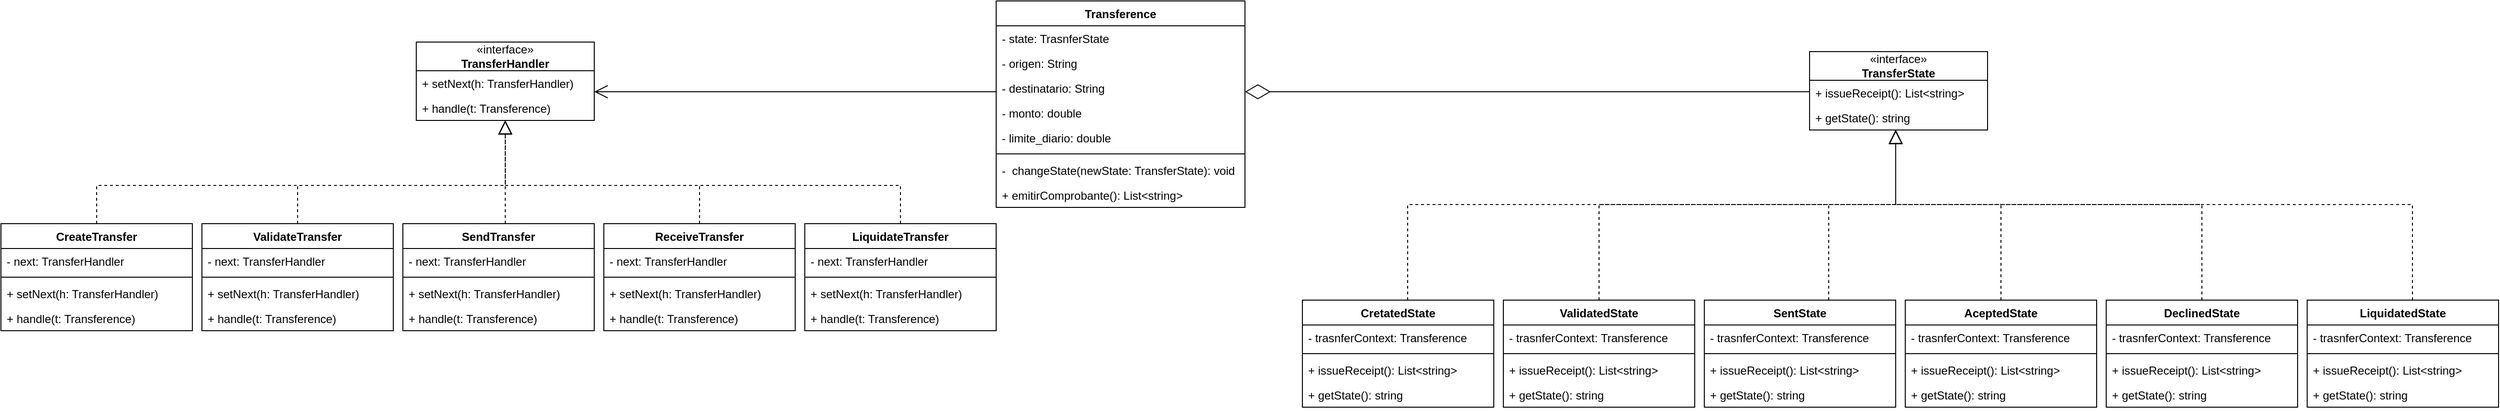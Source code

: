 <mxfile version="28.2.5">
  <diagram id="C5RBs43oDa-KdzZeNtuy" name="Page-1">
    <mxGraphModel dx="2316" dy="763" grid="1" gridSize="10" guides="1" tooltips="1" connect="1" arrows="1" fold="1" page="1" pageScale="1" pageWidth="827" pageHeight="1169" math="0" shadow="0">
      <root>
        <mxCell id="WIyWlLk6GJQsqaUBKTNV-0" />
        <mxCell id="WIyWlLk6GJQsqaUBKTNV-1" parent="WIyWlLk6GJQsqaUBKTNV-0" />
        <mxCell id="DVQdAIpatK4mYI48eg1U-0" value="«interface»&lt;br&gt;&lt;b&gt;TransferHandler&lt;/b&gt;" style="swimlane;fontStyle=0;childLayout=stackLayout;horizontal=1;startSize=30;fillColor=none;horizontalStack=0;resizeParent=1;resizeParentMax=0;resizeLast=0;collapsible=1;marginBottom=0;whiteSpace=wrap;html=1;" vertex="1" parent="WIyWlLk6GJQsqaUBKTNV-1">
          <mxGeometry x="334" y="60" width="186" height="82" as="geometry" />
        </mxCell>
        <mxCell id="DVQdAIpatK4mYI48eg1U-16" value="+ setNext(h: TransferHandler)" style="text;strokeColor=none;fillColor=none;align=left;verticalAlign=top;spacingLeft=4;spacingRight=4;overflow=hidden;rotatable=0;points=[[0,0.5],[1,0.5]];portConstraint=eastwest;whiteSpace=wrap;html=1;" vertex="1" parent="DVQdAIpatK4mYI48eg1U-0">
          <mxGeometry y="30" width="186" height="26" as="geometry" />
        </mxCell>
        <mxCell id="DVQdAIpatK4mYI48eg1U-1" value="+ handle(t: Transference)" style="text;strokeColor=none;fillColor=none;align=left;verticalAlign=top;spacingLeft=4;spacingRight=4;overflow=hidden;rotatable=0;points=[[0,0.5],[1,0.5]];portConstraint=eastwest;whiteSpace=wrap;html=1;" vertex="1" parent="DVQdAIpatK4mYI48eg1U-0">
          <mxGeometry y="56" width="186" height="26" as="geometry" />
        </mxCell>
        <mxCell id="DVQdAIpatK4mYI48eg1U-5" value="CreateTransfer" style="swimlane;fontStyle=1;align=center;verticalAlign=top;childLayout=stackLayout;horizontal=1;startSize=26;horizontalStack=0;resizeParent=1;resizeParentMax=0;resizeLast=0;collapsible=1;marginBottom=0;whiteSpace=wrap;html=1;" vertex="1" parent="WIyWlLk6GJQsqaUBKTNV-1">
          <mxGeometry x="-100" y="250" width="200" height="112" as="geometry" />
        </mxCell>
        <mxCell id="DVQdAIpatK4mYI48eg1U-6" value="- next: TransferHandler" style="text;strokeColor=none;fillColor=none;align=left;verticalAlign=top;spacingLeft=4;spacingRight=4;overflow=hidden;rotatable=0;points=[[0,0.5],[1,0.5]];portConstraint=eastwest;whiteSpace=wrap;html=1;" vertex="1" parent="DVQdAIpatK4mYI48eg1U-5">
          <mxGeometry y="26" width="200" height="26" as="geometry" />
        </mxCell>
        <mxCell id="DVQdAIpatK4mYI48eg1U-7" value="" style="line;strokeWidth=1;fillColor=none;align=left;verticalAlign=middle;spacingTop=-1;spacingLeft=3;spacingRight=3;rotatable=0;labelPosition=right;points=[];portConstraint=eastwest;strokeColor=inherit;" vertex="1" parent="DVQdAIpatK4mYI48eg1U-5">
          <mxGeometry y="52" width="200" height="8" as="geometry" />
        </mxCell>
        <mxCell id="DVQdAIpatK4mYI48eg1U-8" value="+ setNext(h: TransferHandler)" style="text;strokeColor=none;fillColor=none;align=left;verticalAlign=top;spacingLeft=4;spacingRight=4;overflow=hidden;rotatable=0;points=[[0,0.5],[1,0.5]];portConstraint=eastwest;whiteSpace=wrap;html=1;" vertex="1" parent="DVQdAIpatK4mYI48eg1U-5">
          <mxGeometry y="60" width="200" height="26" as="geometry" />
        </mxCell>
        <mxCell id="DVQdAIpatK4mYI48eg1U-25" value="+ handle(t: Transference)" style="text;strokeColor=none;fillColor=none;align=left;verticalAlign=top;spacingLeft=4;spacingRight=4;overflow=hidden;rotatable=0;points=[[0,0.5],[1,0.5]];portConstraint=eastwest;whiteSpace=wrap;html=1;" vertex="1" parent="DVQdAIpatK4mYI48eg1U-5">
          <mxGeometry y="86" width="200" height="26" as="geometry" />
        </mxCell>
        <mxCell id="DVQdAIpatK4mYI48eg1U-9" value="" style="endArrow=block;dashed=1;endFill=0;endSize=12;html=1;rounded=0;edgeStyle=orthogonalEdgeStyle;" edge="1" parent="WIyWlLk6GJQsqaUBKTNV-1" source="DVQdAIpatK4mYI48eg1U-5" target="DVQdAIpatK4mYI48eg1U-0">
          <mxGeometry width="160" relative="1" as="geometry">
            <mxPoint x="240" y="180" as="sourcePoint" />
            <mxPoint x="400" y="180" as="targetPoint" />
            <Array as="points">
              <mxPoint y="210" />
              <mxPoint x="427" y="210" />
            </Array>
          </mxGeometry>
        </mxCell>
        <mxCell id="DVQdAIpatK4mYI48eg1U-10" value="Transference" style="swimlane;fontStyle=1;align=center;verticalAlign=top;childLayout=stackLayout;horizontal=1;startSize=26;horizontalStack=0;resizeParent=1;resizeParentMax=0;resizeLast=0;collapsible=1;marginBottom=0;whiteSpace=wrap;html=1;" vertex="1" parent="WIyWlLk6GJQsqaUBKTNV-1">
          <mxGeometry x="940" y="17" width="260" height="216" as="geometry" />
        </mxCell>
        <mxCell id="DVQdAIpatK4mYI48eg1U-57" value="- state: TrasnferState" style="text;strokeColor=none;fillColor=none;align=left;verticalAlign=top;spacingLeft=4;spacingRight=4;overflow=hidden;rotatable=0;points=[[0,0.5],[1,0.5]];portConstraint=eastwest;whiteSpace=wrap;html=1;" vertex="1" parent="DVQdAIpatK4mYI48eg1U-10">
          <mxGeometry y="26" width="260" height="26" as="geometry" />
        </mxCell>
        <mxCell id="DVQdAIpatK4mYI48eg1U-11" value="- origen: String" style="text;strokeColor=none;fillColor=none;align=left;verticalAlign=top;spacingLeft=4;spacingRight=4;overflow=hidden;rotatable=0;points=[[0,0.5],[1,0.5]];portConstraint=eastwest;whiteSpace=wrap;html=1;" vertex="1" parent="DVQdAIpatK4mYI48eg1U-10">
          <mxGeometry y="52" width="260" height="26" as="geometry" />
        </mxCell>
        <mxCell id="DVQdAIpatK4mYI48eg1U-18" value="- destinatario: String" style="text;strokeColor=none;fillColor=none;align=left;verticalAlign=top;spacingLeft=4;spacingRight=4;overflow=hidden;rotatable=0;points=[[0,0.5],[1,0.5]];portConstraint=eastwest;whiteSpace=wrap;html=1;" vertex="1" parent="DVQdAIpatK4mYI48eg1U-10">
          <mxGeometry y="78" width="260" height="26" as="geometry" />
        </mxCell>
        <mxCell id="DVQdAIpatK4mYI48eg1U-32" value="- monto: double" style="text;strokeColor=none;fillColor=none;align=left;verticalAlign=top;spacingLeft=4;spacingRight=4;overflow=hidden;rotatable=0;points=[[0,0.5],[1,0.5]];portConstraint=eastwest;whiteSpace=wrap;html=1;" vertex="1" parent="DVQdAIpatK4mYI48eg1U-10">
          <mxGeometry y="104" width="260" height="26" as="geometry" />
        </mxCell>
        <mxCell id="DVQdAIpatK4mYI48eg1U-33" value="- limite_diario: double" style="text;strokeColor=none;fillColor=none;align=left;verticalAlign=top;spacingLeft=4;spacingRight=4;overflow=hidden;rotatable=0;points=[[0,0.5],[1,0.5]];portConstraint=eastwest;whiteSpace=wrap;html=1;" vertex="1" parent="DVQdAIpatK4mYI48eg1U-10">
          <mxGeometry y="130" width="260" height="26" as="geometry" />
        </mxCell>
        <mxCell id="DVQdAIpatK4mYI48eg1U-12" value="" style="line;strokeWidth=1;fillColor=none;align=left;verticalAlign=middle;spacingTop=-1;spacingLeft=3;spacingRight=3;rotatable=0;labelPosition=right;points=[];portConstraint=eastwest;strokeColor=inherit;" vertex="1" parent="DVQdAIpatK4mYI48eg1U-10">
          <mxGeometry y="156" width="260" height="8" as="geometry" />
        </mxCell>
        <mxCell id="DVQdAIpatK4mYI48eg1U-13" value="-&amp;nbsp; changeState(newState: TransferState): void" style="text;strokeColor=none;fillColor=none;align=left;verticalAlign=top;spacingLeft=4;spacingRight=4;overflow=hidden;rotatable=0;points=[[0,0.5],[1,0.5]];portConstraint=eastwest;whiteSpace=wrap;html=1;" vertex="1" parent="DVQdAIpatK4mYI48eg1U-10">
          <mxGeometry y="164" width="260" height="26" as="geometry" />
        </mxCell>
        <mxCell id="DVQdAIpatK4mYI48eg1U-58" value="+ emitirComprobante(): List&amp;lt;string&amp;gt;" style="text;strokeColor=none;fillColor=none;align=left;verticalAlign=top;spacingLeft=4;spacingRight=4;overflow=hidden;rotatable=0;points=[[0,0.5],[1,0.5]];portConstraint=eastwest;whiteSpace=wrap;html=1;" vertex="1" parent="DVQdAIpatK4mYI48eg1U-10">
          <mxGeometry y="190" width="260" height="26" as="geometry" />
        </mxCell>
        <mxCell id="DVQdAIpatK4mYI48eg1U-14" value="" style="endArrow=open;endFill=1;endSize=12;html=1;rounded=0;edgeStyle=orthogonalEdgeStyle;" edge="1" parent="WIyWlLk6GJQsqaUBKTNV-1" source="DVQdAIpatK4mYI48eg1U-10" target="DVQdAIpatK4mYI48eg1U-0">
          <mxGeometry width="160" relative="1" as="geometry">
            <mxPoint x="520" y="290" as="sourcePoint" />
            <mxPoint x="680" y="290" as="targetPoint" />
            <Array as="points">
              <mxPoint x="620" y="112" />
              <mxPoint x="620" y="112" />
            </Array>
          </mxGeometry>
        </mxCell>
        <mxCell id="DVQdAIpatK4mYI48eg1U-19" value="ValidateTransfer" style="swimlane;fontStyle=1;align=center;verticalAlign=top;childLayout=stackLayout;horizontal=1;startSize=26;horizontalStack=0;resizeParent=1;resizeParentMax=0;resizeLast=0;collapsible=1;marginBottom=0;whiteSpace=wrap;html=1;" vertex="1" parent="WIyWlLk6GJQsqaUBKTNV-1">
          <mxGeometry x="110" y="250" width="200" height="112" as="geometry" />
        </mxCell>
        <mxCell id="DVQdAIpatK4mYI48eg1U-20" value="- next: TransferHandler" style="text;strokeColor=none;fillColor=none;align=left;verticalAlign=top;spacingLeft=4;spacingRight=4;overflow=hidden;rotatable=0;points=[[0,0.5],[1,0.5]];portConstraint=eastwest;whiteSpace=wrap;html=1;" vertex="1" parent="DVQdAIpatK4mYI48eg1U-19">
          <mxGeometry y="26" width="200" height="26" as="geometry" />
        </mxCell>
        <mxCell id="DVQdAIpatK4mYI48eg1U-21" value="" style="line;strokeWidth=1;fillColor=none;align=left;verticalAlign=middle;spacingTop=-1;spacingLeft=3;spacingRight=3;rotatable=0;labelPosition=right;points=[];portConstraint=eastwest;strokeColor=inherit;" vertex="1" parent="DVQdAIpatK4mYI48eg1U-19">
          <mxGeometry y="52" width="200" height="8" as="geometry" />
        </mxCell>
        <mxCell id="DVQdAIpatK4mYI48eg1U-22" value="+ setNext(h: TransferHandler)" style="text;strokeColor=none;fillColor=none;align=left;verticalAlign=top;spacingLeft=4;spacingRight=4;overflow=hidden;rotatable=0;points=[[0,0.5],[1,0.5]];portConstraint=eastwest;whiteSpace=wrap;html=1;" vertex="1" parent="DVQdAIpatK4mYI48eg1U-19">
          <mxGeometry y="60" width="200" height="26" as="geometry" />
        </mxCell>
        <mxCell id="DVQdAIpatK4mYI48eg1U-26" value="+ handle(t: Transference)" style="text;strokeColor=none;fillColor=none;align=left;verticalAlign=top;spacingLeft=4;spacingRight=4;overflow=hidden;rotatable=0;points=[[0,0.5],[1,0.5]];portConstraint=eastwest;whiteSpace=wrap;html=1;" vertex="1" parent="DVQdAIpatK4mYI48eg1U-19">
          <mxGeometry y="86" width="200" height="26" as="geometry" />
        </mxCell>
        <mxCell id="DVQdAIpatK4mYI48eg1U-24" value="" style="endArrow=block;dashed=1;endFill=0;endSize=12;html=1;rounded=0;edgeStyle=orthogonalEdgeStyle;" edge="1" parent="WIyWlLk6GJQsqaUBKTNV-1" source="DVQdAIpatK4mYI48eg1U-19" target="DVQdAIpatK4mYI48eg1U-0">
          <mxGeometry width="160" relative="1" as="geometry">
            <mxPoint x="490" y="358" as="sourcePoint" />
            <mxPoint x="797" y="250" as="targetPoint" />
            <Array as="points">
              <mxPoint x="210" y="210" />
              <mxPoint x="427" y="210" />
            </Array>
          </mxGeometry>
        </mxCell>
        <mxCell id="DVQdAIpatK4mYI48eg1U-27" value="SendTransfer" style="swimlane;fontStyle=1;align=center;verticalAlign=top;childLayout=stackLayout;horizontal=1;startSize=26;horizontalStack=0;resizeParent=1;resizeParentMax=0;resizeLast=0;collapsible=1;marginBottom=0;whiteSpace=wrap;html=1;" vertex="1" parent="WIyWlLk6GJQsqaUBKTNV-1">
          <mxGeometry x="320" y="250" width="200" height="112" as="geometry" />
        </mxCell>
        <mxCell id="DVQdAIpatK4mYI48eg1U-28" value="- next: TransferHandler" style="text;strokeColor=none;fillColor=none;align=left;verticalAlign=top;spacingLeft=4;spacingRight=4;overflow=hidden;rotatable=0;points=[[0,0.5],[1,0.5]];portConstraint=eastwest;whiteSpace=wrap;html=1;" vertex="1" parent="DVQdAIpatK4mYI48eg1U-27">
          <mxGeometry y="26" width="200" height="26" as="geometry" />
        </mxCell>
        <mxCell id="DVQdAIpatK4mYI48eg1U-29" value="" style="line;strokeWidth=1;fillColor=none;align=left;verticalAlign=middle;spacingTop=-1;spacingLeft=3;spacingRight=3;rotatable=0;labelPosition=right;points=[];portConstraint=eastwest;strokeColor=inherit;" vertex="1" parent="DVQdAIpatK4mYI48eg1U-27">
          <mxGeometry y="52" width="200" height="8" as="geometry" />
        </mxCell>
        <mxCell id="DVQdAIpatK4mYI48eg1U-30" value="+ setNext(h: TransferHandler)" style="text;strokeColor=none;fillColor=none;align=left;verticalAlign=top;spacingLeft=4;spacingRight=4;overflow=hidden;rotatable=0;points=[[0,0.5],[1,0.5]];portConstraint=eastwest;whiteSpace=wrap;html=1;" vertex="1" parent="DVQdAIpatK4mYI48eg1U-27">
          <mxGeometry y="60" width="200" height="26" as="geometry" />
        </mxCell>
        <mxCell id="DVQdAIpatK4mYI48eg1U-31" value="+ handle(t: Transference)" style="text;strokeColor=none;fillColor=none;align=left;verticalAlign=top;spacingLeft=4;spacingRight=4;overflow=hidden;rotatable=0;points=[[0,0.5],[1,0.5]];portConstraint=eastwest;whiteSpace=wrap;html=1;" vertex="1" parent="DVQdAIpatK4mYI48eg1U-27">
          <mxGeometry y="86" width="200" height="26" as="geometry" />
        </mxCell>
        <mxCell id="DVQdAIpatK4mYI48eg1U-34" value="" style="endArrow=block;dashed=1;endFill=0;endSize=12;html=1;rounded=0;edgeStyle=orthogonalEdgeStyle;" edge="1" parent="WIyWlLk6GJQsqaUBKTNV-1" source="DVQdAIpatK4mYI48eg1U-27" target="DVQdAIpatK4mYI48eg1U-0">
          <mxGeometry width="160" relative="1" as="geometry">
            <mxPoint x="300" y="338" as="sourcePoint" />
            <mxPoint x="417" y="230" as="targetPoint" />
            <Array as="points">
              <mxPoint x="427" y="230" />
              <mxPoint x="427" y="230" />
            </Array>
          </mxGeometry>
        </mxCell>
        <mxCell id="DVQdAIpatK4mYI48eg1U-35" value="ReceiveTransfer" style="swimlane;fontStyle=1;align=center;verticalAlign=top;childLayout=stackLayout;horizontal=1;startSize=26;horizontalStack=0;resizeParent=1;resizeParentMax=0;resizeLast=0;collapsible=1;marginBottom=0;whiteSpace=wrap;html=1;" vertex="1" parent="WIyWlLk6GJQsqaUBKTNV-1">
          <mxGeometry x="530" y="250" width="200" height="112" as="geometry" />
        </mxCell>
        <mxCell id="DVQdAIpatK4mYI48eg1U-36" value="- next: TransferHandler" style="text;strokeColor=none;fillColor=none;align=left;verticalAlign=top;spacingLeft=4;spacingRight=4;overflow=hidden;rotatable=0;points=[[0,0.5],[1,0.5]];portConstraint=eastwest;whiteSpace=wrap;html=1;" vertex="1" parent="DVQdAIpatK4mYI48eg1U-35">
          <mxGeometry y="26" width="200" height="26" as="geometry" />
        </mxCell>
        <mxCell id="DVQdAIpatK4mYI48eg1U-37" value="" style="line;strokeWidth=1;fillColor=none;align=left;verticalAlign=middle;spacingTop=-1;spacingLeft=3;spacingRight=3;rotatable=0;labelPosition=right;points=[];portConstraint=eastwest;strokeColor=inherit;" vertex="1" parent="DVQdAIpatK4mYI48eg1U-35">
          <mxGeometry y="52" width="200" height="8" as="geometry" />
        </mxCell>
        <mxCell id="DVQdAIpatK4mYI48eg1U-38" value="+ setNext(h: TransferHandler)" style="text;strokeColor=none;fillColor=none;align=left;verticalAlign=top;spacingLeft=4;spacingRight=4;overflow=hidden;rotatable=0;points=[[0,0.5],[1,0.5]];portConstraint=eastwest;whiteSpace=wrap;html=1;" vertex="1" parent="DVQdAIpatK4mYI48eg1U-35">
          <mxGeometry y="60" width="200" height="26" as="geometry" />
        </mxCell>
        <mxCell id="DVQdAIpatK4mYI48eg1U-39" value="+ handle(t: Transference)" style="text;strokeColor=none;fillColor=none;align=left;verticalAlign=top;spacingLeft=4;spacingRight=4;overflow=hidden;rotatable=0;points=[[0,0.5],[1,0.5]];portConstraint=eastwest;whiteSpace=wrap;html=1;" vertex="1" parent="DVQdAIpatK4mYI48eg1U-35">
          <mxGeometry y="86" width="200" height="26" as="geometry" />
        </mxCell>
        <mxCell id="DVQdAIpatK4mYI48eg1U-40" value="" style="endArrow=block;dashed=1;endFill=0;endSize=12;html=1;rounded=0;edgeStyle=orthogonalEdgeStyle;" edge="1" parent="WIyWlLk6GJQsqaUBKTNV-1" source="DVQdAIpatK4mYI48eg1U-35" target="DVQdAIpatK4mYI48eg1U-0">
          <mxGeometry width="160" relative="1" as="geometry">
            <mxPoint x="613" y="318" as="sourcePoint" />
            <mxPoint x="520" y="210" as="targetPoint" />
            <Array as="points">
              <mxPoint x="630" y="210" />
              <mxPoint x="427" y="210" />
            </Array>
          </mxGeometry>
        </mxCell>
        <mxCell id="DVQdAIpatK4mYI48eg1U-48" value="«interface»&lt;br&gt;&lt;b&gt;TransferState&lt;/b&gt;" style="swimlane;fontStyle=0;childLayout=stackLayout;horizontal=1;startSize=30;fillColor=none;horizontalStack=0;resizeParent=1;resizeParentMax=0;resizeLast=0;collapsible=1;marginBottom=0;whiteSpace=wrap;html=1;" vertex="1" parent="WIyWlLk6GJQsqaUBKTNV-1">
          <mxGeometry x="1790" y="70" width="186" height="82" as="geometry" />
        </mxCell>
        <mxCell id="DVQdAIpatK4mYI48eg1U-49" value="+ issueReceipt(): List&amp;lt;string&amp;gt;" style="text;strokeColor=none;fillColor=none;align=left;verticalAlign=top;spacingLeft=4;spacingRight=4;overflow=hidden;rotatable=0;points=[[0,0.5],[1,0.5]];portConstraint=eastwest;whiteSpace=wrap;html=1;" vertex="1" parent="DVQdAIpatK4mYI48eg1U-48">
          <mxGeometry y="30" width="186" height="26" as="geometry" />
        </mxCell>
        <mxCell id="DVQdAIpatK4mYI48eg1U-50" value="+ getState(): string" style="text;strokeColor=none;fillColor=none;align=left;verticalAlign=top;spacingLeft=4;spacingRight=4;overflow=hidden;rotatable=0;points=[[0,0.5],[1,0.5]];portConstraint=eastwest;whiteSpace=wrap;html=1;" vertex="1" parent="DVQdAIpatK4mYI48eg1U-48">
          <mxGeometry y="56" width="186" height="26" as="geometry" />
        </mxCell>
        <mxCell id="DVQdAIpatK4mYI48eg1U-51" value="ValidatedState" style="swimlane;fontStyle=1;align=center;verticalAlign=top;childLayout=stackLayout;horizontal=1;startSize=26;horizontalStack=0;resizeParent=1;resizeParentMax=0;resizeLast=0;collapsible=1;marginBottom=0;whiteSpace=wrap;html=1;" vertex="1" parent="WIyWlLk6GJQsqaUBKTNV-1">
          <mxGeometry x="1470" y="330" width="200" height="112" as="geometry" />
        </mxCell>
        <mxCell id="DVQdAIpatK4mYI48eg1U-52" value="- trasnferContext: Transference" style="text;strokeColor=none;fillColor=none;align=left;verticalAlign=top;spacingLeft=4;spacingRight=4;overflow=hidden;rotatable=0;points=[[0,0.5],[1,0.5]];portConstraint=eastwest;whiteSpace=wrap;html=1;" vertex="1" parent="DVQdAIpatK4mYI48eg1U-51">
          <mxGeometry y="26" width="200" height="26" as="geometry" />
        </mxCell>
        <mxCell id="DVQdAIpatK4mYI48eg1U-53" value="" style="line;strokeWidth=1;fillColor=none;align=left;verticalAlign=middle;spacingTop=-1;spacingLeft=3;spacingRight=3;rotatable=0;labelPosition=right;points=[];portConstraint=eastwest;strokeColor=inherit;" vertex="1" parent="DVQdAIpatK4mYI48eg1U-51">
          <mxGeometry y="52" width="200" height="8" as="geometry" />
        </mxCell>
        <mxCell id="DVQdAIpatK4mYI48eg1U-65" value="+ issueReceipt(): List&amp;lt;string&amp;gt;" style="text;strokeColor=none;fillColor=none;align=left;verticalAlign=top;spacingLeft=4;spacingRight=4;overflow=hidden;rotatable=0;points=[[0,0.5],[1,0.5]];portConstraint=eastwest;whiteSpace=wrap;html=1;" vertex="1" parent="DVQdAIpatK4mYI48eg1U-51">
          <mxGeometry y="60" width="200" height="26" as="geometry" />
        </mxCell>
        <mxCell id="DVQdAIpatK4mYI48eg1U-66" value="+ getState(): string" style="text;strokeColor=none;fillColor=none;align=left;verticalAlign=top;spacingLeft=4;spacingRight=4;overflow=hidden;rotatable=0;points=[[0,0.5],[1,0.5]];portConstraint=eastwest;whiteSpace=wrap;html=1;" vertex="1" parent="DVQdAIpatK4mYI48eg1U-51">
          <mxGeometry y="86" width="200" height="26" as="geometry" />
        </mxCell>
        <mxCell id="DVQdAIpatK4mYI48eg1U-56" value="" style="endArrow=diamondThin;endFill=0;endSize=24;html=1;rounded=0;edgeStyle=orthogonalEdgeStyle;" edge="1" parent="WIyWlLk6GJQsqaUBKTNV-1" source="DVQdAIpatK4mYI48eg1U-48" target="DVQdAIpatK4mYI48eg1U-10">
          <mxGeometry width="160" relative="1" as="geometry">
            <mxPoint x="1200" y="110" as="sourcePoint" />
            <mxPoint x="1360" y="110" as="targetPoint" />
            <Array as="points">
              <mxPoint x="1300" y="112" />
              <mxPoint x="1300" y="112" />
            </Array>
          </mxGeometry>
        </mxCell>
        <mxCell id="DVQdAIpatK4mYI48eg1U-60" value="SentState" style="swimlane;fontStyle=1;align=center;verticalAlign=top;childLayout=stackLayout;horizontal=1;startSize=26;horizontalStack=0;resizeParent=1;resizeParentMax=0;resizeLast=0;collapsible=1;marginBottom=0;whiteSpace=wrap;html=1;" vertex="1" parent="WIyWlLk6GJQsqaUBKTNV-1">
          <mxGeometry x="1680" y="330" width="200" height="112" as="geometry" />
        </mxCell>
        <mxCell id="DVQdAIpatK4mYI48eg1U-61" value="- trasnferContext: Transference" style="text;strokeColor=none;fillColor=none;align=left;verticalAlign=top;spacingLeft=4;spacingRight=4;overflow=hidden;rotatable=0;points=[[0,0.5],[1,0.5]];portConstraint=eastwest;whiteSpace=wrap;html=1;" vertex="1" parent="DVQdAIpatK4mYI48eg1U-60">
          <mxGeometry y="26" width="200" height="26" as="geometry" />
        </mxCell>
        <mxCell id="DVQdAIpatK4mYI48eg1U-62" value="" style="line;strokeWidth=1;fillColor=none;align=left;verticalAlign=middle;spacingTop=-1;spacingLeft=3;spacingRight=3;rotatable=0;labelPosition=right;points=[];portConstraint=eastwest;strokeColor=inherit;" vertex="1" parent="DVQdAIpatK4mYI48eg1U-60">
          <mxGeometry y="52" width="200" height="8" as="geometry" />
        </mxCell>
        <mxCell id="DVQdAIpatK4mYI48eg1U-82" value="+ issueReceipt(): List&amp;lt;string&amp;gt;" style="text;strokeColor=none;fillColor=none;align=left;verticalAlign=top;spacingLeft=4;spacingRight=4;overflow=hidden;rotatable=0;points=[[0,0.5],[1,0.5]];portConstraint=eastwest;whiteSpace=wrap;html=1;" vertex="1" parent="DVQdAIpatK4mYI48eg1U-60">
          <mxGeometry y="60" width="200" height="26" as="geometry" />
        </mxCell>
        <mxCell id="DVQdAIpatK4mYI48eg1U-85" value="+ getState(): string" style="text;strokeColor=none;fillColor=none;align=left;verticalAlign=top;spacingLeft=4;spacingRight=4;overflow=hidden;rotatable=0;points=[[0,0.5],[1,0.5]];portConstraint=eastwest;whiteSpace=wrap;html=1;" vertex="1" parent="DVQdAIpatK4mYI48eg1U-60">
          <mxGeometry y="86" width="200" height="26" as="geometry" />
        </mxCell>
        <mxCell id="DVQdAIpatK4mYI48eg1U-67" value="AceptedState" style="swimlane;fontStyle=1;align=center;verticalAlign=top;childLayout=stackLayout;horizontal=1;startSize=26;horizontalStack=0;resizeParent=1;resizeParentMax=0;resizeLast=0;collapsible=1;marginBottom=0;whiteSpace=wrap;html=1;" vertex="1" parent="WIyWlLk6GJQsqaUBKTNV-1">
          <mxGeometry x="1890" y="330" width="200" height="112" as="geometry" />
        </mxCell>
        <mxCell id="DVQdAIpatK4mYI48eg1U-68" value="- trasnferContext: Transference" style="text;strokeColor=none;fillColor=none;align=left;verticalAlign=top;spacingLeft=4;spacingRight=4;overflow=hidden;rotatable=0;points=[[0,0.5],[1,0.5]];portConstraint=eastwest;whiteSpace=wrap;html=1;" vertex="1" parent="DVQdAIpatK4mYI48eg1U-67">
          <mxGeometry y="26" width="200" height="26" as="geometry" />
        </mxCell>
        <mxCell id="DVQdAIpatK4mYI48eg1U-69" value="" style="line;strokeWidth=1;fillColor=none;align=left;verticalAlign=middle;spacingTop=-1;spacingLeft=3;spacingRight=3;rotatable=0;labelPosition=right;points=[];portConstraint=eastwest;strokeColor=inherit;" vertex="1" parent="DVQdAIpatK4mYI48eg1U-67">
          <mxGeometry y="52" width="200" height="8" as="geometry" />
        </mxCell>
        <mxCell id="DVQdAIpatK4mYI48eg1U-83" value="+ issueReceipt(): List&amp;lt;string&amp;gt;" style="text;strokeColor=none;fillColor=none;align=left;verticalAlign=top;spacingLeft=4;spacingRight=4;overflow=hidden;rotatable=0;points=[[0,0.5],[1,0.5]];portConstraint=eastwest;whiteSpace=wrap;html=1;" vertex="1" parent="DVQdAIpatK4mYI48eg1U-67">
          <mxGeometry y="60" width="200" height="26" as="geometry" />
        </mxCell>
        <mxCell id="DVQdAIpatK4mYI48eg1U-86" value="+ getState(): string" style="text;strokeColor=none;fillColor=none;align=left;verticalAlign=top;spacingLeft=4;spacingRight=4;overflow=hidden;rotatable=0;points=[[0,0.5],[1,0.5]];portConstraint=eastwest;whiteSpace=wrap;html=1;" vertex="1" parent="DVQdAIpatK4mYI48eg1U-67">
          <mxGeometry y="86" width="200" height="26" as="geometry" />
        </mxCell>
        <mxCell id="DVQdAIpatK4mYI48eg1U-72" value="DeclinedState" style="swimlane;fontStyle=1;align=center;verticalAlign=top;childLayout=stackLayout;horizontal=1;startSize=26;horizontalStack=0;resizeParent=1;resizeParentMax=0;resizeLast=0;collapsible=1;marginBottom=0;whiteSpace=wrap;html=1;" vertex="1" parent="WIyWlLk6GJQsqaUBKTNV-1">
          <mxGeometry x="2100" y="330" width="200" height="112" as="geometry" />
        </mxCell>
        <mxCell id="DVQdAIpatK4mYI48eg1U-73" value="- trasnferContext: Transference" style="text;strokeColor=none;fillColor=none;align=left;verticalAlign=top;spacingLeft=4;spacingRight=4;overflow=hidden;rotatable=0;points=[[0,0.5],[1,0.5]];portConstraint=eastwest;whiteSpace=wrap;html=1;" vertex="1" parent="DVQdAIpatK4mYI48eg1U-72">
          <mxGeometry y="26" width="200" height="26" as="geometry" />
        </mxCell>
        <mxCell id="DVQdAIpatK4mYI48eg1U-74" value="" style="line;strokeWidth=1;fillColor=none;align=left;verticalAlign=middle;spacingTop=-1;spacingLeft=3;spacingRight=3;rotatable=0;labelPosition=right;points=[];portConstraint=eastwest;strokeColor=inherit;" vertex="1" parent="DVQdAIpatK4mYI48eg1U-72">
          <mxGeometry y="52" width="200" height="8" as="geometry" />
        </mxCell>
        <mxCell id="DVQdAIpatK4mYI48eg1U-84" value="+ issueReceipt(): List&amp;lt;string&amp;gt;" style="text;strokeColor=none;fillColor=none;align=left;verticalAlign=top;spacingLeft=4;spacingRight=4;overflow=hidden;rotatable=0;points=[[0,0.5],[1,0.5]];portConstraint=eastwest;whiteSpace=wrap;html=1;" vertex="1" parent="DVQdAIpatK4mYI48eg1U-72">
          <mxGeometry y="60" width="200" height="26" as="geometry" />
        </mxCell>
        <mxCell id="DVQdAIpatK4mYI48eg1U-87" value="+ getState(): string" style="text;strokeColor=none;fillColor=none;align=left;verticalAlign=top;spacingLeft=4;spacingRight=4;overflow=hidden;rotatable=0;points=[[0,0.5],[1,0.5]];portConstraint=eastwest;whiteSpace=wrap;html=1;" vertex="1" parent="DVQdAIpatK4mYI48eg1U-72">
          <mxGeometry y="86" width="200" height="26" as="geometry" />
        </mxCell>
        <mxCell id="DVQdAIpatK4mYI48eg1U-77" value="LiquidatedState" style="swimlane;fontStyle=1;align=center;verticalAlign=top;childLayout=stackLayout;horizontal=1;startSize=26;horizontalStack=0;resizeParent=1;resizeParentMax=0;resizeLast=0;collapsible=1;marginBottom=0;whiteSpace=wrap;html=1;" vertex="1" parent="WIyWlLk6GJQsqaUBKTNV-1">
          <mxGeometry x="2310" y="330" width="200" height="112" as="geometry" />
        </mxCell>
        <mxCell id="DVQdAIpatK4mYI48eg1U-78" value="- trasnferContext: Transference" style="text;strokeColor=none;fillColor=none;align=left;verticalAlign=top;spacingLeft=4;spacingRight=4;overflow=hidden;rotatable=0;points=[[0,0.5],[1,0.5]];portConstraint=eastwest;whiteSpace=wrap;html=1;" vertex="1" parent="DVQdAIpatK4mYI48eg1U-77">
          <mxGeometry y="26" width="200" height="26" as="geometry" />
        </mxCell>
        <mxCell id="DVQdAIpatK4mYI48eg1U-79" value="" style="line;strokeWidth=1;fillColor=none;align=left;verticalAlign=middle;spacingTop=-1;spacingLeft=3;spacingRight=3;rotatable=0;labelPosition=right;points=[];portConstraint=eastwest;strokeColor=inherit;" vertex="1" parent="DVQdAIpatK4mYI48eg1U-77">
          <mxGeometry y="52" width="200" height="8" as="geometry" />
        </mxCell>
        <mxCell id="DVQdAIpatK4mYI48eg1U-89" value="+ issueReceipt(): List&amp;lt;string&amp;gt;" style="text;strokeColor=none;fillColor=none;align=left;verticalAlign=top;spacingLeft=4;spacingRight=4;overflow=hidden;rotatable=0;points=[[0,0.5],[1,0.5]];portConstraint=eastwest;whiteSpace=wrap;html=1;" vertex="1" parent="DVQdAIpatK4mYI48eg1U-77">
          <mxGeometry y="60" width="200" height="26" as="geometry" />
        </mxCell>
        <mxCell id="DVQdAIpatK4mYI48eg1U-88" value="+ getState(): string" style="text;strokeColor=none;fillColor=none;align=left;verticalAlign=top;spacingLeft=4;spacingRight=4;overflow=hidden;rotatable=0;points=[[0,0.5],[1,0.5]];portConstraint=eastwest;whiteSpace=wrap;html=1;" vertex="1" parent="DVQdAIpatK4mYI48eg1U-77">
          <mxGeometry y="86" width="200" height="26" as="geometry" />
        </mxCell>
        <mxCell id="DVQdAIpatK4mYI48eg1U-90" value="" style="endArrow=block;dashed=1;endFill=0;endSize=12;html=1;rounded=0;edgeStyle=orthogonalEdgeStyle;" edge="1" parent="WIyWlLk6GJQsqaUBKTNV-1" source="DVQdAIpatK4mYI48eg1U-51" target="DVQdAIpatK4mYI48eg1U-48">
          <mxGeometry width="160" relative="1" as="geometry">
            <mxPoint x="1400" y="200" as="sourcePoint" />
            <mxPoint x="1560" y="200" as="targetPoint" />
            <Array as="points">
              <mxPoint x="1570" y="230" />
              <mxPoint x="1880" y="230" />
            </Array>
          </mxGeometry>
        </mxCell>
        <mxCell id="DVQdAIpatK4mYI48eg1U-91" value="" style="endArrow=block;dashed=1;endFill=0;endSize=12;html=1;rounded=0;edgeStyle=orthogonalEdgeStyle;" edge="1" parent="WIyWlLk6GJQsqaUBKTNV-1" source="DVQdAIpatK4mYI48eg1U-60" target="DVQdAIpatK4mYI48eg1U-48">
          <mxGeometry width="160" relative="1" as="geometry">
            <mxPoint x="1710" y="357" as="sourcePoint" />
            <mxPoint x="2130" y="220" as="targetPoint" />
            <Array as="points">
              <mxPoint x="1810" y="230" />
              <mxPoint x="1880" y="230" />
            </Array>
          </mxGeometry>
        </mxCell>
        <mxCell id="DVQdAIpatK4mYI48eg1U-92" value="" style="endArrow=block;dashed=1;endFill=0;endSize=12;html=1;rounded=0;edgeStyle=orthogonalEdgeStyle;" edge="1" parent="WIyWlLk6GJQsqaUBKTNV-1" source="DVQdAIpatK4mYI48eg1U-67" target="DVQdAIpatK4mYI48eg1U-48">
          <mxGeometry width="160" relative="1" as="geometry">
            <mxPoint x="1990" y="347" as="sourcePoint" />
            <mxPoint x="2410" y="210" as="targetPoint" />
            <Array as="points">
              <mxPoint x="1990" y="230" />
              <mxPoint x="1880" y="230" />
            </Array>
          </mxGeometry>
        </mxCell>
        <mxCell id="DVQdAIpatK4mYI48eg1U-93" value="" style="endArrow=block;dashed=1;endFill=0;endSize=12;html=1;rounded=0;edgeStyle=orthogonalEdgeStyle;" edge="1" parent="WIyWlLk6GJQsqaUBKTNV-1" source="DVQdAIpatK4mYI48eg1U-72" target="DVQdAIpatK4mYI48eg1U-48">
          <mxGeometry width="160" relative="1" as="geometry">
            <mxPoint x="2010" y="327" as="sourcePoint" />
            <mxPoint x="2430" y="190" as="targetPoint" />
            <Array as="points">
              <mxPoint x="2200" y="230" />
              <mxPoint x="1880" y="230" />
            </Array>
          </mxGeometry>
        </mxCell>
        <mxCell id="DVQdAIpatK4mYI48eg1U-94" value="" style="endArrow=block;dashed=1;endFill=0;endSize=12;html=1;rounded=0;edgeStyle=orthogonalEdgeStyle;" edge="1" parent="WIyWlLk6GJQsqaUBKTNV-1" source="DVQdAIpatK4mYI48eg1U-77" target="DVQdAIpatK4mYI48eg1U-48">
          <mxGeometry width="160" relative="1" as="geometry">
            <mxPoint x="2070" y="327" as="sourcePoint" />
            <mxPoint x="2490" y="190" as="targetPoint" />
            <Array as="points">
              <mxPoint x="2420" y="230" />
              <mxPoint x="1880" y="230" />
            </Array>
          </mxGeometry>
        </mxCell>
        <mxCell id="DVQdAIpatK4mYI48eg1U-95" value="CretatedState" style="swimlane;fontStyle=1;align=center;verticalAlign=top;childLayout=stackLayout;horizontal=1;startSize=26;horizontalStack=0;resizeParent=1;resizeParentMax=0;resizeLast=0;collapsible=1;marginBottom=0;whiteSpace=wrap;html=1;" vertex="1" parent="WIyWlLk6GJQsqaUBKTNV-1">
          <mxGeometry x="1260" y="330" width="200" height="112" as="geometry" />
        </mxCell>
        <mxCell id="DVQdAIpatK4mYI48eg1U-96" value="- trasnferContext: Transference" style="text;strokeColor=none;fillColor=none;align=left;verticalAlign=top;spacingLeft=4;spacingRight=4;overflow=hidden;rotatable=0;points=[[0,0.5],[1,0.5]];portConstraint=eastwest;whiteSpace=wrap;html=1;" vertex="1" parent="DVQdAIpatK4mYI48eg1U-95">
          <mxGeometry y="26" width="200" height="26" as="geometry" />
        </mxCell>
        <mxCell id="DVQdAIpatK4mYI48eg1U-97" value="" style="line;strokeWidth=1;fillColor=none;align=left;verticalAlign=middle;spacingTop=-1;spacingLeft=3;spacingRight=3;rotatable=0;labelPosition=right;points=[];portConstraint=eastwest;strokeColor=inherit;" vertex="1" parent="DVQdAIpatK4mYI48eg1U-95">
          <mxGeometry y="52" width="200" height="8" as="geometry" />
        </mxCell>
        <mxCell id="DVQdAIpatK4mYI48eg1U-98" value="+ issueReceipt(): List&amp;lt;string&amp;gt;" style="text;strokeColor=none;fillColor=none;align=left;verticalAlign=top;spacingLeft=4;spacingRight=4;overflow=hidden;rotatable=0;points=[[0,0.5],[1,0.5]];portConstraint=eastwest;whiteSpace=wrap;html=1;" vertex="1" parent="DVQdAIpatK4mYI48eg1U-95">
          <mxGeometry y="60" width="200" height="26" as="geometry" />
        </mxCell>
        <mxCell id="DVQdAIpatK4mYI48eg1U-99" value="+ getState(): string" style="text;strokeColor=none;fillColor=none;align=left;verticalAlign=top;spacingLeft=4;spacingRight=4;overflow=hidden;rotatable=0;points=[[0,0.5],[1,0.5]];portConstraint=eastwest;whiteSpace=wrap;html=1;" vertex="1" parent="DVQdAIpatK4mYI48eg1U-95">
          <mxGeometry y="86" width="200" height="26" as="geometry" />
        </mxCell>
        <mxCell id="DVQdAIpatK4mYI48eg1U-100" value="" style="endArrow=block;dashed=1;endFill=0;endSize=12;html=1;rounded=0;edgeStyle=orthogonalEdgeStyle;" edge="1" parent="WIyWlLk6GJQsqaUBKTNV-1" source="DVQdAIpatK4mYI48eg1U-95" target="DVQdAIpatK4mYI48eg1U-48">
          <mxGeometry width="160" relative="1" as="geometry">
            <mxPoint x="1410" y="367" as="sourcePoint" />
            <mxPoint x="1830" y="230" as="targetPoint" />
            <Array as="points">
              <mxPoint x="1370" y="230" />
              <mxPoint x="1880" y="230" />
            </Array>
          </mxGeometry>
        </mxCell>
        <mxCell id="DVQdAIpatK4mYI48eg1U-101" value="LiquidateTransfer" style="swimlane;fontStyle=1;align=center;verticalAlign=top;childLayout=stackLayout;horizontal=1;startSize=26;horizontalStack=0;resizeParent=1;resizeParentMax=0;resizeLast=0;collapsible=1;marginBottom=0;whiteSpace=wrap;html=1;" vertex="1" parent="WIyWlLk6GJQsqaUBKTNV-1">
          <mxGeometry x="740" y="250" width="200" height="112" as="geometry" />
        </mxCell>
        <mxCell id="DVQdAIpatK4mYI48eg1U-102" value="- next: TransferHandler" style="text;strokeColor=none;fillColor=none;align=left;verticalAlign=top;spacingLeft=4;spacingRight=4;overflow=hidden;rotatable=0;points=[[0,0.5],[1,0.5]];portConstraint=eastwest;whiteSpace=wrap;html=1;" vertex="1" parent="DVQdAIpatK4mYI48eg1U-101">
          <mxGeometry y="26" width="200" height="26" as="geometry" />
        </mxCell>
        <mxCell id="DVQdAIpatK4mYI48eg1U-103" value="" style="line;strokeWidth=1;fillColor=none;align=left;verticalAlign=middle;spacingTop=-1;spacingLeft=3;spacingRight=3;rotatable=0;labelPosition=right;points=[];portConstraint=eastwest;strokeColor=inherit;" vertex="1" parent="DVQdAIpatK4mYI48eg1U-101">
          <mxGeometry y="52" width="200" height="8" as="geometry" />
        </mxCell>
        <mxCell id="DVQdAIpatK4mYI48eg1U-104" value="+ setNext(h: TransferHandler)" style="text;strokeColor=none;fillColor=none;align=left;verticalAlign=top;spacingLeft=4;spacingRight=4;overflow=hidden;rotatable=0;points=[[0,0.5],[1,0.5]];portConstraint=eastwest;whiteSpace=wrap;html=1;" vertex="1" parent="DVQdAIpatK4mYI48eg1U-101">
          <mxGeometry y="60" width="200" height="26" as="geometry" />
        </mxCell>
        <mxCell id="DVQdAIpatK4mYI48eg1U-105" value="+ handle(t: Transference)" style="text;strokeColor=none;fillColor=none;align=left;verticalAlign=top;spacingLeft=4;spacingRight=4;overflow=hidden;rotatable=0;points=[[0,0.5],[1,0.5]];portConstraint=eastwest;whiteSpace=wrap;html=1;" vertex="1" parent="DVQdAIpatK4mYI48eg1U-101">
          <mxGeometry y="86" width="200" height="26" as="geometry" />
        </mxCell>
        <mxCell id="DVQdAIpatK4mYI48eg1U-107" value="" style="endArrow=block;dashed=1;endFill=0;endSize=12;html=1;rounded=0;edgeStyle=orthogonalEdgeStyle;" edge="1" parent="WIyWlLk6GJQsqaUBKTNV-1" source="DVQdAIpatK4mYI48eg1U-101" target="DVQdAIpatK4mYI48eg1U-0">
          <mxGeometry width="160" relative="1" as="geometry">
            <mxPoint x="763" y="308" as="sourcePoint" />
            <mxPoint x="560" y="200" as="targetPoint" />
            <Array as="points">
              <mxPoint x="840" y="210" />
              <mxPoint x="427" y="210" />
            </Array>
          </mxGeometry>
        </mxCell>
      </root>
    </mxGraphModel>
  </diagram>
</mxfile>
